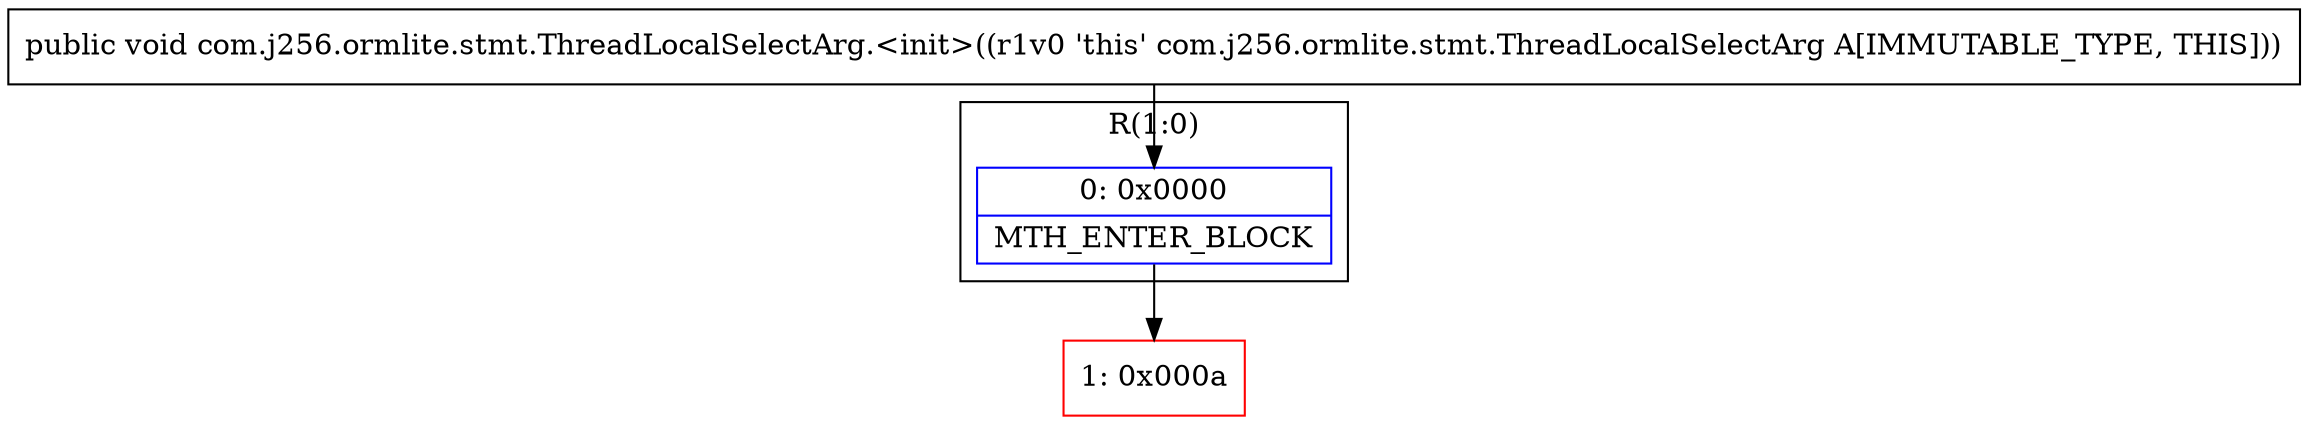 digraph "CFG forcom.j256.ormlite.stmt.ThreadLocalSelectArg.\<init\>()V" {
subgraph cluster_Region_612982156 {
label = "R(1:0)";
node [shape=record,color=blue];
Node_0 [shape=record,label="{0\:\ 0x0000|MTH_ENTER_BLOCK\l}"];
}
Node_1 [shape=record,color=red,label="{1\:\ 0x000a}"];
MethodNode[shape=record,label="{public void com.j256.ormlite.stmt.ThreadLocalSelectArg.\<init\>((r1v0 'this' com.j256.ormlite.stmt.ThreadLocalSelectArg A[IMMUTABLE_TYPE, THIS])) }"];
MethodNode -> Node_0;
Node_0 -> Node_1;
}

